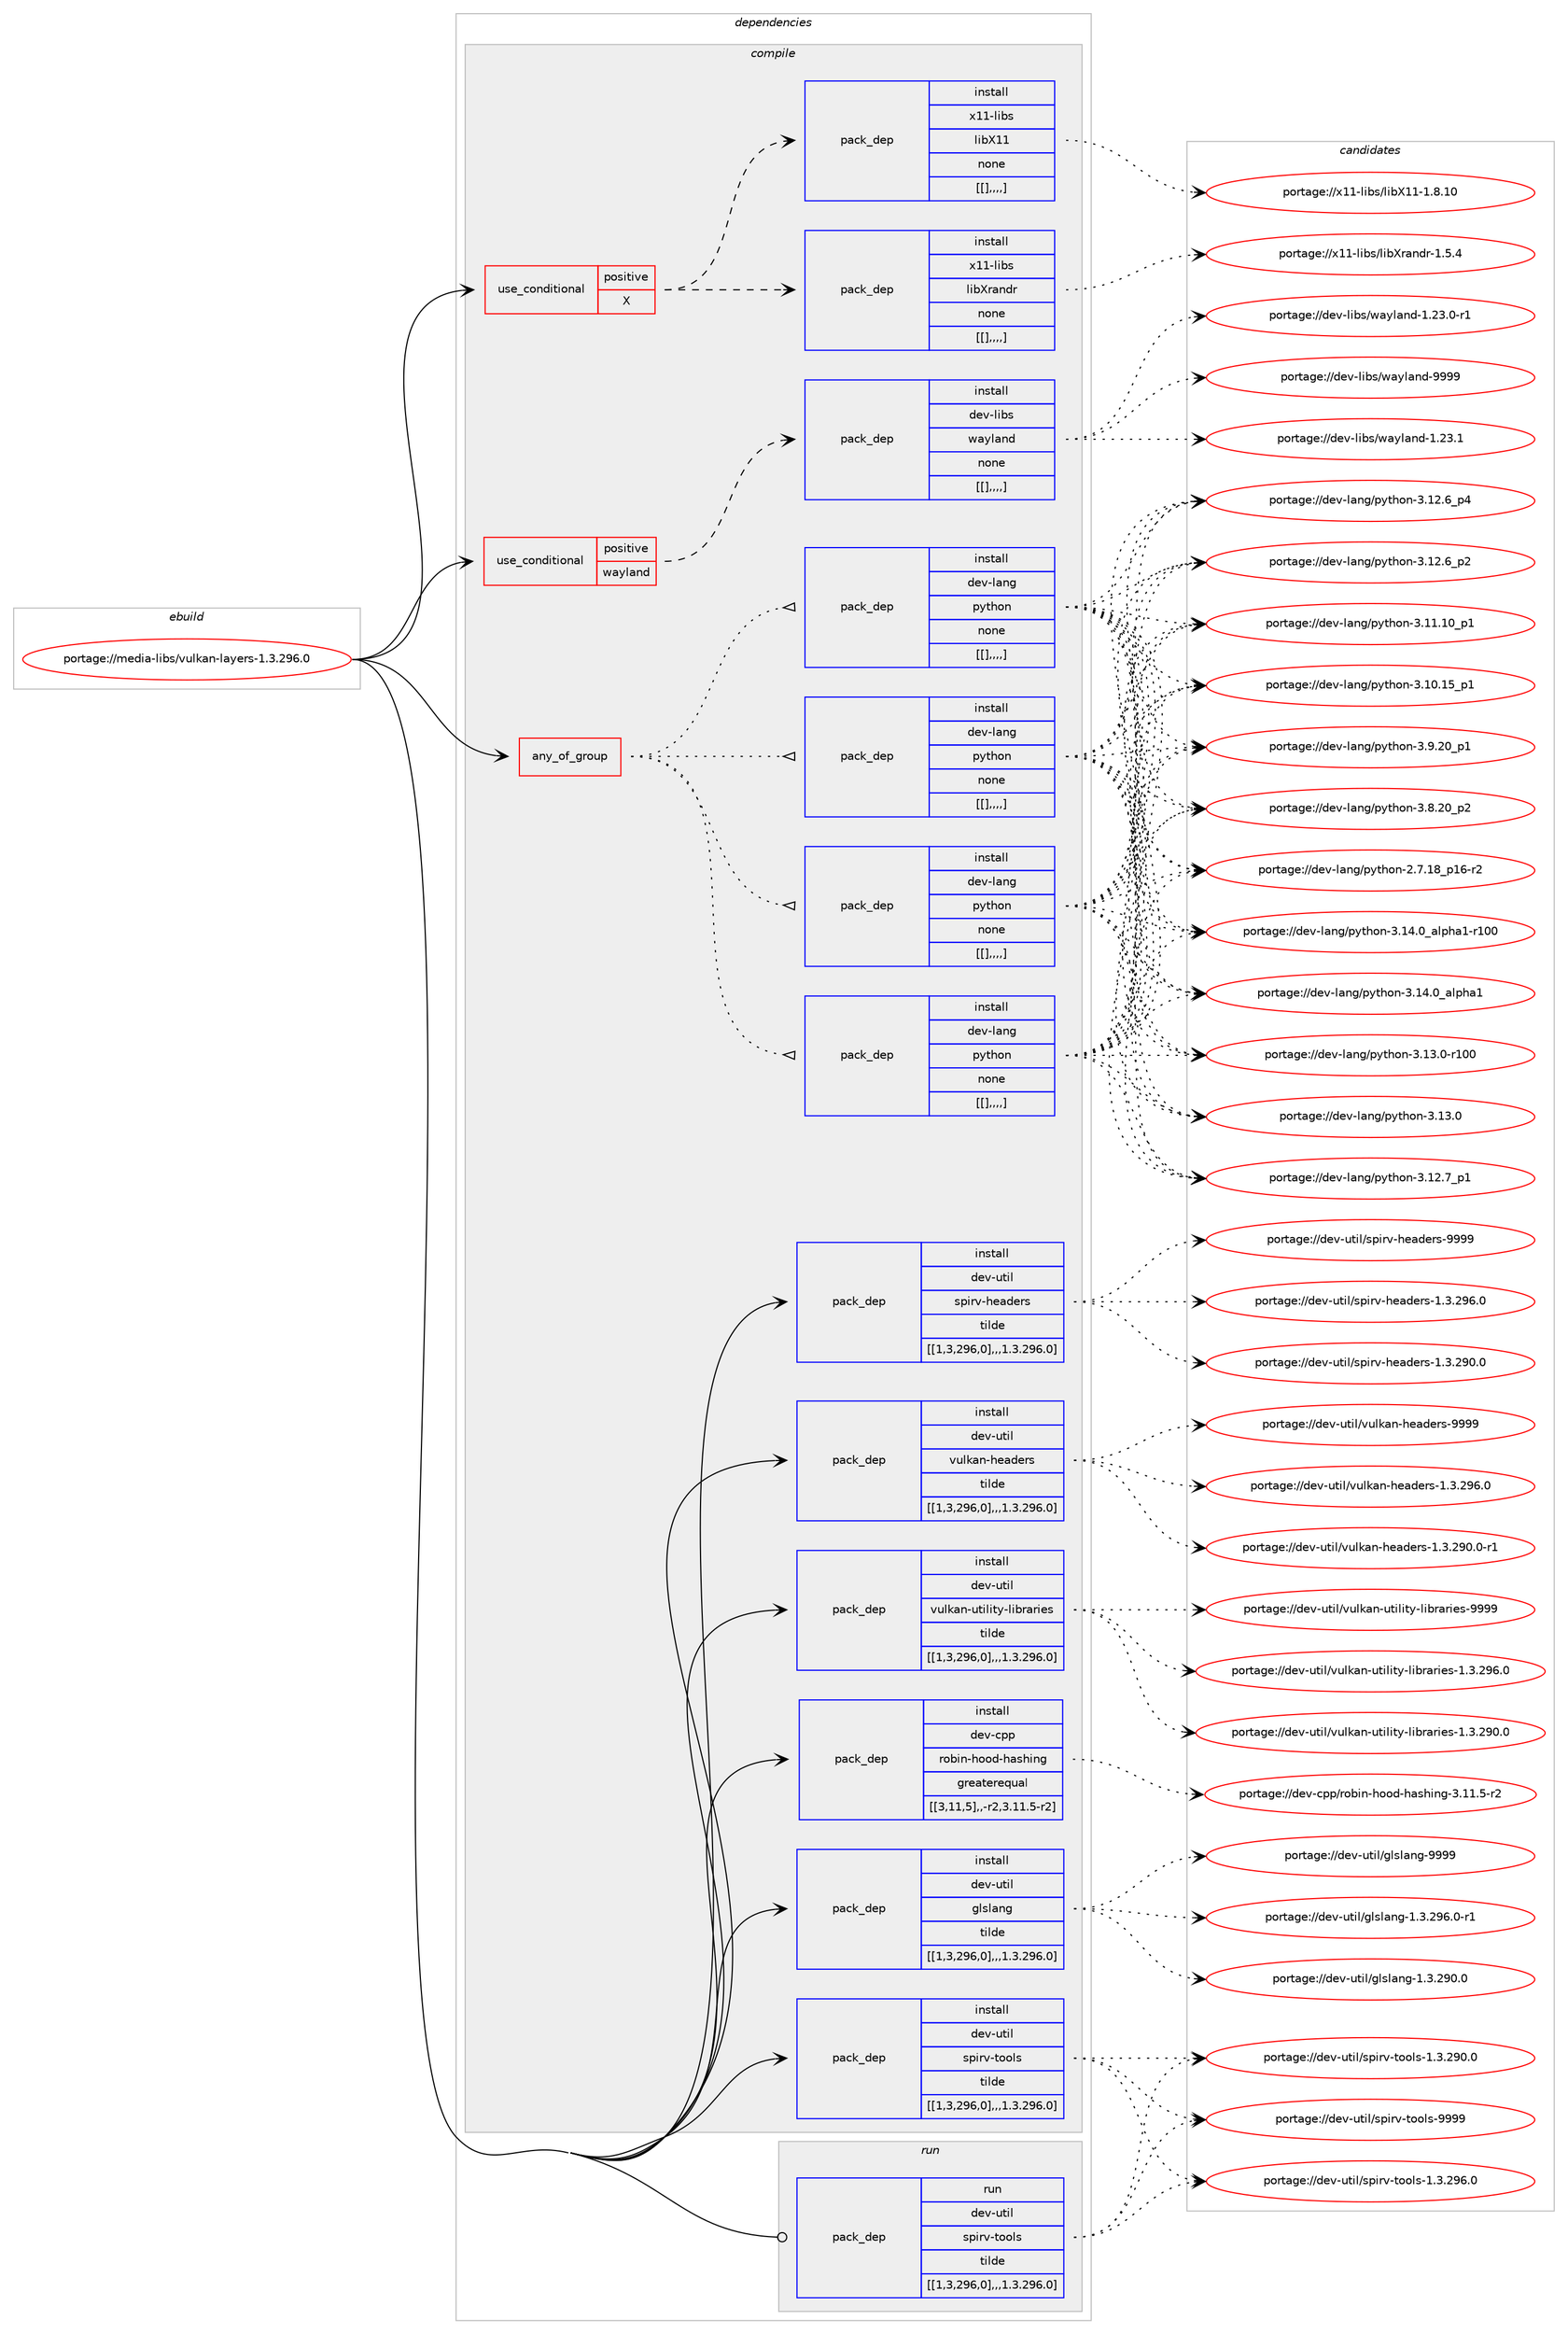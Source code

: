 digraph prolog {

# *************
# Graph options
# *************

newrank=true;
concentrate=true;
compound=true;
graph [rankdir=LR,fontname=Helvetica,fontsize=10,ranksep=1.5];#, ranksep=2.5, nodesep=0.2];
edge  [arrowhead=vee];
node  [fontname=Helvetica,fontsize=10];

# **********
# The ebuild
# **********

subgraph cluster_leftcol {
color=gray;
label=<<i>ebuild</i>>;
id [label="portage://media-libs/vulkan-layers-1.3.296.0", color=red, width=4, href="../media-libs/vulkan-layers-1.3.296.0.svg"];
}

# ****************
# The dependencies
# ****************

subgraph cluster_midcol {
color=gray;
label=<<i>dependencies</i>>;
subgraph cluster_compile {
fillcolor="#eeeeee";
style=filled;
label=<<i>compile</i>>;
subgraph any2518 {
dependency328316 [label=<<TABLE BORDER="0" CELLBORDER="1" CELLSPACING="0" CELLPADDING="4"><TR><TD CELLPADDING="10">any_of_group</TD></TR></TABLE>>, shape=none, color=red];subgraph pack242091 {
dependency328469 [label=<<TABLE BORDER="0" CELLBORDER="1" CELLSPACING="0" CELLPADDING="4" WIDTH="220"><TR><TD ROWSPAN="6" CELLPADDING="30">pack_dep</TD></TR><TR><TD WIDTH="110">install</TD></TR><TR><TD>dev-lang</TD></TR><TR><TD>python</TD></TR><TR><TD>none</TD></TR><TR><TD>[[],,,,]</TD></TR></TABLE>>, shape=none, color=blue];
}
dependency328316:e -> dependency328469:w [weight=20,style="dotted",arrowhead="oinv"];
subgraph pack242161 {
dependency328541 [label=<<TABLE BORDER="0" CELLBORDER="1" CELLSPACING="0" CELLPADDING="4" WIDTH="220"><TR><TD ROWSPAN="6" CELLPADDING="30">pack_dep</TD></TR><TR><TD WIDTH="110">install</TD></TR><TR><TD>dev-lang</TD></TR><TR><TD>python</TD></TR><TR><TD>none</TD></TR><TR><TD>[[],,,,]</TD></TR></TABLE>>, shape=none, color=blue];
}
dependency328316:e -> dependency328541:w [weight=20,style="dotted",arrowhead="oinv"];
subgraph pack242186 {
dependency328568 [label=<<TABLE BORDER="0" CELLBORDER="1" CELLSPACING="0" CELLPADDING="4" WIDTH="220"><TR><TD ROWSPAN="6" CELLPADDING="30">pack_dep</TD></TR><TR><TD WIDTH="110">install</TD></TR><TR><TD>dev-lang</TD></TR><TR><TD>python</TD></TR><TR><TD>none</TD></TR><TR><TD>[[],,,,]</TD></TR></TABLE>>, shape=none, color=blue];
}
dependency328316:e -> dependency328568:w [weight=20,style="dotted",arrowhead="oinv"];
subgraph pack242190 {
dependency328573 [label=<<TABLE BORDER="0" CELLBORDER="1" CELLSPACING="0" CELLPADDING="4" WIDTH="220"><TR><TD ROWSPAN="6" CELLPADDING="30">pack_dep</TD></TR><TR><TD WIDTH="110">install</TD></TR><TR><TD>dev-lang</TD></TR><TR><TD>python</TD></TR><TR><TD>none</TD></TR><TR><TD>[[],,,,]</TD></TR></TABLE>>, shape=none, color=blue];
}
dependency328316:e -> dependency328573:w [weight=20,style="dotted",arrowhead="oinv"];
}
id:e -> dependency328316:w [weight=20,style="solid",arrowhead="vee"];
subgraph cond83716 {
dependency328595 [label=<<TABLE BORDER="0" CELLBORDER="1" CELLSPACING="0" CELLPADDING="4"><TR><TD ROWSPAN="3" CELLPADDING="10">use_conditional</TD></TR><TR><TD>positive</TD></TR><TR><TD>X</TD></TR></TABLE>>, shape=none, color=red];
subgraph pack242206 {
dependency328596 [label=<<TABLE BORDER="0" CELLBORDER="1" CELLSPACING="0" CELLPADDING="4" WIDTH="220"><TR><TD ROWSPAN="6" CELLPADDING="30">pack_dep</TD></TR><TR><TD WIDTH="110">install</TD></TR><TR><TD>x11-libs</TD></TR><TR><TD>libX11</TD></TR><TR><TD>none</TD></TR><TR><TD>[[],,,,]</TD></TR></TABLE>>, shape=none, color=blue];
}
dependency328595:e -> dependency328596:w [weight=20,style="dashed",arrowhead="vee"];
subgraph pack242224 {
dependency328619 [label=<<TABLE BORDER="0" CELLBORDER="1" CELLSPACING="0" CELLPADDING="4" WIDTH="220"><TR><TD ROWSPAN="6" CELLPADDING="30">pack_dep</TD></TR><TR><TD WIDTH="110">install</TD></TR><TR><TD>x11-libs</TD></TR><TR><TD>libXrandr</TD></TR><TR><TD>none</TD></TR><TR><TD>[[],,,,]</TD></TR></TABLE>>, shape=none, color=blue];
}
dependency328595:e -> dependency328619:w [weight=20,style="dashed",arrowhead="vee"];
}
id:e -> dependency328595:w [weight=20,style="solid",arrowhead="vee"];
subgraph cond83734 {
dependency328643 [label=<<TABLE BORDER="0" CELLBORDER="1" CELLSPACING="0" CELLPADDING="4"><TR><TD ROWSPAN="3" CELLPADDING="10">use_conditional</TD></TR><TR><TD>positive</TD></TR><TR><TD>wayland</TD></TR></TABLE>>, shape=none, color=red];
subgraph pack242249 {
dependency328662 [label=<<TABLE BORDER="0" CELLBORDER="1" CELLSPACING="0" CELLPADDING="4" WIDTH="220"><TR><TD ROWSPAN="6" CELLPADDING="30">pack_dep</TD></TR><TR><TD WIDTH="110">install</TD></TR><TR><TD>dev-libs</TD></TR><TR><TD>wayland</TD></TR><TR><TD>none</TD></TR><TR><TD>[[],,,,]</TD></TR></TABLE>>, shape=none, color=blue];
}
dependency328643:e -> dependency328662:w [weight=20,style="dashed",arrowhead="vee"];
}
id:e -> dependency328643:w [weight=20,style="solid",arrowhead="vee"];
subgraph pack242275 {
dependency328728 [label=<<TABLE BORDER="0" CELLBORDER="1" CELLSPACING="0" CELLPADDING="4" WIDTH="220"><TR><TD ROWSPAN="6" CELLPADDING="30">pack_dep</TD></TR><TR><TD WIDTH="110">install</TD></TR><TR><TD>dev-cpp</TD></TR><TR><TD>robin-hood-hashing</TD></TR><TR><TD>greaterequal</TD></TR><TR><TD>[[3,11,5],,-r2,3.11.5-r2]</TD></TR></TABLE>>, shape=none, color=blue];
}
id:e -> dependency328728:w [weight=20,style="solid",arrowhead="vee"];
subgraph pack242333 {
dependency328792 [label=<<TABLE BORDER="0" CELLBORDER="1" CELLSPACING="0" CELLPADDING="4" WIDTH="220"><TR><TD ROWSPAN="6" CELLPADDING="30">pack_dep</TD></TR><TR><TD WIDTH="110">install</TD></TR><TR><TD>dev-util</TD></TR><TR><TD>glslang</TD></TR><TR><TD>tilde</TD></TR><TR><TD>[[1,3,296,0],,,1.3.296.0]</TD></TR></TABLE>>, shape=none, color=blue];
}
id:e -> dependency328792:w [weight=20,style="solid",arrowhead="vee"];
subgraph pack242336 {
dependency328795 [label=<<TABLE BORDER="0" CELLBORDER="1" CELLSPACING="0" CELLPADDING="4" WIDTH="220"><TR><TD ROWSPAN="6" CELLPADDING="30">pack_dep</TD></TR><TR><TD WIDTH="110">install</TD></TR><TR><TD>dev-util</TD></TR><TR><TD>spirv-headers</TD></TR><TR><TD>tilde</TD></TR><TR><TD>[[1,3,296,0],,,1.3.296.0]</TD></TR></TABLE>>, shape=none, color=blue];
}
id:e -> dependency328795:w [weight=20,style="solid",arrowhead="vee"];
subgraph pack242373 {
dependency328845 [label=<<TABLE BORDER="0" CELLBORDER="1" CELLSPACING="0" CELLPADDING="4" WIDTH="220"><TR><TD ROWSPAN="6" CELLPADDING="30">pack_dep</TD></TR><TR><TD WIDTH="110">install</TD></TR><TR><TD>dev-util</TD></TR><TR><TD>spirv-tools</TD></TR><TR><TD>tilde</TD></TR><TR><TD>[[1,3,296,0],,,1.3.296.0]</TD></TR></TABLE>>, shape=none, color=blue];
}
id:e -> dependency328845:w [weight=20,style="solid",arrowhead="vee"];
subgraph pack242389 {
dependency328868 [label=<<TABLE BORDER="0" CELLBORDER="1" CELLSPACING="0" CELLPADDING="4" WIDTH="220"><TR><TD ROWSPAN="6" CELLPADDING="30">pack_dep</TD></TR><TR><TD WIDTH="110">install</TD></TR><TR><TD>dev-util</TD></TR><TR><TD>vulkan-headers</TD></TR><TR><TD>tilde</TD></TR><TR><TD>[[1,3,296,0],,,1.3.296.0]</TD></TR></TABLE>>, shape=none, color=blue];
}
id:e -> dependency328868:w [weight=20,style="solid",arrowhead="vee"];
subgraph pack242394 {
dependency328948 [label=<<TABLE BORDER="0" CELLBORDER="1" CELLSPACING="0" CELLPADDING="4" WIDTH="220"><TR><TD ROWSPAN="6" CELLPADDING="30">pack_dep</TD></TR><TR><TD WIDTH="110">install</TD></TR><TR><TD>dev-util</TD></TR><TR><TD>vulkan-utility-libraries</TD></TR><TR><TD>tilde</TD></TR><TR><TD>[[1,3,296,0],,,1.3.296.0]</TD></TR></TABLE>>, shape=none, color=blue];
}
id:e -> dependency328948:w [weight=20,style="solid",arrowhead="vee"];
}
subgraph cluster_compileandrun {
fillcolor="#eeeeee";
style=filled;
label=<<i>compile and run</i>>;
}
subgraph cluster_run {
fillcolor="#eeeeee";
style=filled;
label=<<i>run</i>>;
subgraph pack242450 {
dependency328976 [label=<<TABLE BORDER="0" CELLBORDER="1" CELLSPACING="0" CELLPADDING="4" WIDTH="220"><TR><TD ROWSPAN="6" CELLPADDING="30">pack_dep</TD></TR><TR><TD WIDTH="110">run</TD></TR><TR><TD>dev-util</TD></TR><TR><TD>spirv-tools</TD></TR><TR><TD>tilde</TD></TR><TR><TD>[[1,3,296,0],,,1.3.296.0]</TD></TR></TABLE>>, shape=none, color=blue];
}
id:e -> dependency328976:w [weight=20,style="solid",arrowhead="odot"];
}
}

# **************
# The candidates
# **************

subgraph cluster_choices {
rank=same;
color=gray;
label=<<i>candidates</i>>;

subgraph choice241396 {
color=black;
nodesep=1;
choice100101118451089711010347112121116104111110455146495246489597108112104974945114494848 [label="portage://dev-lang/python-3.14.0_alpha1-r100", color=red, width=4,href="../dev-lang/python-3.14.0_alpha1-r100.svg"];
choice1001011184510897110103471121211161041111104551464952464895971081121049749 [label="portage://dev-lang/python-3.14.0_alpha1", color=red, width=4,href="../dev-lang/python-3.14.0_alpha1.svg"];
choice1001011184510897110103471121211161041111104551464951464845114494848 [label="portage://dev-lang/python-3.13.0-r100", color=red, width=4,href="../dev-lang/python-3.13.0-r100.svg"];
choice10010111845108971101034711212111610411111045514649514648 [label="portage://dev-lang/python-3.13.0", color=red, width=4,href="../dev-lang/python-3.13.0.svg"];
choice100101118451089711010347112121116104111110455146495046559511249 [label="portage://dev-lang/python-3.12.7_p1", color=red, width=4,href="../dev-lang/python-3.12.7_p1.svg"];
choice100101118451089711010347112121116104111110455146495046549511252 [label="portage://dev-lang/python-3.12.6_p4", color=red, width=4,href="../dev-lang/python-3.12.6_p4.svg"];
choice100101118451089711010347112121116104111110455146495046549511250 [label="portage://dev-lang/python-3.12.6_p2", color=red, width=4,href="../dev-lang/python-3.12.6_p2.svg"];
choice10010111845108971101034711212111610411111045514649494649489511249 [label="portage://dev-lang/python-3.11.10_p1", color=red, width=4,href="../dev-lang/python-3.11.10_p1.svg"];
choice10010111845108971101034711212111610411111045514649484649539511249 [label="portage://dev-lang/python-3.10.15_p1", color=red, width=4,href="../dev-lang/python-3.10.15_p1.svg"];
choice100101118451089711010347112121116104111110455146574650489511249 [label="portage://dev-lang/python-3.9.20_p1", color=red, width=4,href="../dev-lang/python-3.9.20_p1.svg"];
choice100101118451089711010347112121116104111110455146564650489511250 [label="portage://dev-lang/python-3.8.20_p2", color=red, width=4,href="../dev-lang/python-3.8.20_p2.svg"];
choice100101118451089711010347112121116104111110455046554649569511249544511450 [label="portage://dev-lang/python-2.7.18_p16-r2", color=red, width=4,href="../dev-lang/python-2.7.18_p16-r2.svg"];
dependency328469:e -> choice100101118451089711010347112121116104111110455146495246489597108112104974945114494848:w [style=dotted,weight="100"];
dependency328469:e -> choice1001011184510897110103471121211161041111104551464952464895971081121049749:w [style=dotted,weight="100"];
dependency328469:e -> choice1001011184510897110103471121211161041111104551464951464845114494848:w [style=dotted,weight="100"];
dependency328469:e -> choice10010111845108971101034711212111610411111045514649514648:w [style=dotted,weight="100"];
dependency328469:e -> choice100101118451089711010347112121116104111110455146495046559511249:w [style=dotted,weight="100"];
dependency328469:e -> choice100101118451089711010347112121116104111110455146495046549511252:w [style=dotted,weight="100"];
dependency328469:e -> choice100101118451089711010347112121116104111110455146495046549511250:w [style=dotted,weight="100"];
dependency328469:e -> choice10010111845108971101034711212111610411111045514649494649489511249:w [style=dotted,weight="100"];
dependency328469:e -> choice10010111845108971101034711212111610411111045514649484649539511249:w [style=dotted,weight="100"];
dependency328469:e -> choice100101118451089711010347112121116104111110455146574650489511249:w [style=dotted,weight="100"];
dependency328469:e -> choice100101118451089711010347112121116104111110455146564650489511250:w [style=dotted,weight="100"];
dependency328469:e -> choice100101118451089711010347112121116104111110455046554649569511249544511450:w [style=dotted,weight="100"];
}
subgraph choice241403 {
color=black;
nodesep=1;
choice100101118451089711010347112121116104111110455146495246489597108112104974945114494848 [label="portage://dev-lang/python-3.14.0_alpha1-r100", color=red, width=4,href="../dev-lang/python-3.14.0_alpha1-r100.svg"];
choice1001011184510897110103471121211161041111104551464952464895971081121049749 [label="portage://dev-lang/python-3.14.0_alpha1", color=red, width=4,href="../dev-lang/python-3.14.0_alpha1.svg"];
choice1001011184510897110103471121211161041111104551464951464845114494848 [label="portage://dev-lang/python-3.13.0-r100", color=red, width=4,href="../dev-lang/python-3.13.0-r100.svg"];
choice10010111845108971101034711212111610411111045514649514648 [label="portage://dev-lang/python-3.13.0", color=red, width=4,href="../dev-lang/python-3.13.0.svg"];
choice100101118451089711010347112121116104111110455146495046559511249 [label="portage://dev-lang/python-3.12.7_p1", color=red, width=4,href="../dev-lang/python-3.12.7_p1.svg"];
choice100101118451089711010347112121116104111110455146495046549511252 [label="portage://dev-lang/python-3.12.6_p4", color=red, width=4,href="../dev-lang/python-3.12.6_p4.svg"];
choice100101118451089711010347112121116104111110455146495046549511250 [label="portage://dev-lang/python-3.12.6_p2", color=red, width=4,href="../dev-lang/python-3.12.6_p2.svg"];
choice10010111845108971101034711212111610411111045514649494649489511249 [label="portage://dev-lang/python-3.11.10_p1", color=red, width=4,href="../dev-lang/python-3.11.10_p1.svg"];
choice10010111845108971101034711212111610411111045514649484649539511249 [label="portage://dev-lang/python-3.10.15_p1", color=red, width=4,href="../dev-lang/python-3.10.15_p1.svg"];
choice100101118451089711010347112121116104111110455146574650489511249 [label="portage://dev-lang/python-3.9.20_p1", color=red, width=4,href="../dev-lang/python-3.9.20_p1.svg"];
choice100101118451089711010347112121116104111110455146564650489511250 [label="portage://dev-lang/python-3.8.20_p2", color=red, width=4,href="../dev-lang/python-3.8.20_p2.svg"];
choice100101118451089711010347112121116104111110455046554649569511249544511450 [label="portage://dev-lang/python-2.7.18_p16-r2", color=red, width=4,href="../dev-lang/python-2.7.18_p16-r2.svg"];
dependency328541:e -> choice100101118451089711010347112121116104111110455146495246489597108112104974945114494848:w [style=dotted,weight="100"];
dependency328541:e -> choice1001011184510897110103471121211161041111104551464952464895971081121049749:w [style=dotted,weight="100"];
dependency328541:e -> choice1001011184510897110103471121211161041111104551464951464845114494848:w [style=dotted,weight="100"];
dependency328541:e -> choice10010111845108971101034711212111610411111045514649514648:w [style=dotted,weight="100"];
dependency328541:e -> choice100101118451089711010347112121116104111110455146495046559511249:w [style=dotted,weight="100"];
dependency328541:e -> choice100101118451089711010347112121116104111110455146495046549511252:w [style=dotted,weight="100"];
dependency328541:e -> choice100101118451089711010347112121116104111110455146495046549511250:w [style=dotted,weight="100"];
dependency328541:e -> choice10010111845108971101034711212111610411111045514649494649489511249:w [style=dotted,weight="100"];
dependency328541:e -> choice10010111845108971101034711212111610411111045514649484649539511249:w [style=dotted,weight="100"];
dependency328541:e -> choice100101118451089711010347112121116104111110455146574650489511249:w [style=dotted,weight="100"];
dependency328541:e -> choice100101118451089711010347112121116104111110455146564650489511250:w [style=dotted,weight="100"];
dependency328541:e -> choice100101118451089711010347112121116104111110455046554649569511249544511450:w [style=dotted,weight="100"];
}
subgraph choice241409 {
color=black;
nodesep=1;
choice100101118451089711010347112121116104111110455146495246489597108112104974945114494848 [label="portage://dev-lang/python-3.14.0_alpha1-r100", color=red, width=4,href="../dev-lang/python-3.14.0_alpha1-r100.svg"];
choice1001011184510897110103471121211161041111104551464952464895971081121049749 [label="portage://dev-lang/python-3.14.0_alpha1", color=red, width=4,href="../dev-lang/python-3.14.0_alpha1.svg"];
choice1001011184510897110103471121211161041111104551464951464845114494848 [label="portage://dev-lang/python-3.13.0-r100", color=red, width=4,href="../dev-lang/python-3.13.0-r100.svg"];
choice10010111845108971101034711212111610411111045514649514648 [label="portage://dev-lang/python-3.13.0", color=red, width=4,href="../dev-lang/python-3.13.0.svg"];
choice100101118451089711010347112121116104111110455146495046559511249 [label="portage://dev-lang/python-3.12.7_p1", color=red, width=4,href="../dev-lang/python-3.12.7_p1.svg"];
choice100101118451089711010347112121116104111110455146495046549511252 [label="portage://dev-lang/python-3.12.6_p4", color=red, width=4,href="../dev-lang/python-3.12.6_p4.svg"];
choice100101118451089711010347112121116104111110455146495046549511250 [label="portage://dev-lang/python-3.12.6_p2", color=red, width=4,href="../dev-lang/python-3.12.6_p2.svg"];
choice10010111845108971101034711212111610411111045514649494649489511249 [label="portage://dev-lang/python-3.11.10_p1", color=red, width=4,href="../dev-lang/python-3.11.10_p1.svg"];
choice10010111845108971101034711212111610411111045514649484649539511249 [label="portage://dev-lang/python-3.10.15_p1", color=red, width=4,href="../dev-lang/python-3.10.15_p1.svg"];
choice100101118451089711010347112121116104111110455146574650489511249 [label="portage://dev-lang/python-3.9.20_p1", color=red, width=4,href="../dev-lang/python-3.9.20_p1.svg"];
choice100101118451089711010347112121116104111110455146564650489511250 [label="portage://dev-lang/python-3.8.20_p2", color=red, width=4,href="../dev-lang/python-3.8.20_p2.svg"];
choice100101118451089711010347112121116104111110455046554649569511249544511450 [label="portage://dev-lang/python-2.7.18_p16-r2", color=red, width=4,href="../dev-lang/python-2.7.18_p16-r2.svg"];
dependency328568:e -> choice100101118451089711010347112121116104111110455146495246489597108112104974945114494848:w [style=dotted,weight="100"];
dependency328568:e -> choice1001011184510897110103471121211161041111104551464952464895971081121049749:w [style=dotted,weight="100"];
dependency328568:e -> choice1001011184510897110103471121211161041111104551464951464845114494848:w [style=dotted,weight="100"];
dependency328568:e -> choice10010111845108971101034711212111610411111045514649514648:w [style=dotted,weight="100"];
dependency328568:e -> choice100101118451089711010347112121116104111110455146495046559511249:w [style=dotted,weight="100"];
dependency328568:e -> choice100101118451089711010347112121116104111110455146495046549511252:w [style=dotted,weight="100"];
dependency328568:e -> choice100101118451089711010347112121116104111110455146495046549511250:w [style=dotted,weight="100"];
dependency328568:e -> choice10010111845108971101034711212111610411111045514649494649489511249:w [style=dotted,weight="100"];
dependency328568:e -> choice10010111845108971101034711212111610411111045514649484649539511249:w [style=dotted,weight="100"];
dependency328568:e -> choice100101118451089711010347112121116104111110455146574650489511249:w [style=dotted,weight="100"];
dependency328568:e -> choice100101118451089711010347112121116104111110455146564650489511250:w [style=dotted,weight="100"];
dependency328568:e -> choice100101118451089711010347112121116104111110455046554649569511249544511450:w [style=dotted,weight="100"];
}
subgraph choice241414 {
color=black;
nodesep=1;
choice100101118451089711010347112121116104111110455146495246489597108112104974945114494848 [label="portage://dev-lang/python-3.14.0_alpha1-r100", color=red, width=4,href="../dev-lang/python-3.14.0_alpha1-r100.svg"];
choice1001011184510897110103471121211161041111104551464952464895971081121049749 [label="portage://dev-lang/python-3.14.0_alpha1", color=red, width=4,href="../dev-lang/python-3.14.0_alpha1.svg"];
choice1001011184510897110103471121211161041111104551464951464845114494848 [label="portage://dev-lang/python-3.13.0-r100", color=red, width=4,href="../dev-lang/python-3.13.0-r100.svg"];
choice10010111845108971101034711212111610411111045514649514648 [label="portage://dev-lang/python-3.13.0", color=red, width=4,href="../dev-lang/python-3.13.0.svg"];
choice100101118451089711010347112121116104111110455146495046559511249 [label="portage://dev-lang/python-3.12.7_p1", color=red, width=4,href="../dev-lang/python-3.12.7_p1.svg"];
choice100101118451089711010347112121116104111110455146495046549511252 [label="portage://dev-lang/python-3.12.6_p4", color=red, width=4,href="../dev-lang/python-3.12.6_p4.svg"];
choice100101118451089711010347112121116104111110455146495046549511250 [label="portage://dev-lang/python-3.12.6_p2", color=red, width=4,href="../dev-lang/python-3.12.6_p2.svg"];
choice10010111845108971101034711212111610411111045514649494649489511249 [label="portage://dev-lang/python-3.11.10_p1", color=red, width=4,href="../dev-lang/python-3.11.10_p1.svg"];
choice10010111845108971101034711212111610411111045514649484649539511249 [label="portage://dev-lang/python-3.10.15_p1", color=red, width=4,href="../dev-lang/python-3.10.15_p1.svg"];
choice100101118451089711010347112121116104111110455146574650489511249 [label="portage://dev-lang/python-3.9.20_p1", color=red, width=4,href="../dev-lang/python-3.9.20_p1.svg"];
choice100101118451089711010347112121116104111110455146564650489511250 [label="portage://dev-lang/python-3.8.20_p2", color=red, width=4,href="../dev-lang/python-3.8.20_p2.svg"];
choice100101118451089711010347112121116104111110455046554649569511249544511450 [label="portage://dev-lang/python-2.7.18_p16-r2", color=red, width=4,href="../dev-lang/python-2.7.18_p16-r2.svg"];
dependency328573:e -> choice100101118451089711010347112121116104111110455146495246489597108112104974945114494848:w [style=dotted,weight="100"];
dependency328573:e -> choice1001011184510897110103471121211161041111104551464952464895971081121049749:w [style=dotted,weight="100"];
dependency328573:e -> choice1001011184510897110103471121211161041111104551464951464845114494848:w [style=dotted,weight="100"];
dependency328573:e -> choice10010111845108971101034711212111610411111045514649514648:w [style=dotted,weight="100"];
dependency328573:e -> choice100101118451089711010347112121116104111110455146495046559511249:w [style=dotted,weight="100"];
dependency328573:e -> choice100101118451089711010347112121116104111110455146495046549511252:w [style=dotted,weight="100"];
dependency328573:e -> choice100101118451089711010347112121116104111110455146495046549511250:w [style=dotted,weight="100"];
dependency328573:e -> choice10010111845108971101034711212111610411111045514649494649489511249:w [style=dotted,weight="100"];
dependency328573:e -> choice10010111845108971101034711212111610411111045514649484649539511249:w [style=dotted,weight="100"];
dependency328573:e -> choice100101118451089711010347112121116104111110455146574650489511249:w [style=dotted,weight="100"];
dependency328573:e -> choice100101118451089711010347112121116104111110455146564650489511250:w [style=dotted,weight="100"];
dependency328573:e -> choice100101118451089711010347112121116104111110455046554649569511249544511450:w [style=dotted,weight="100"];
}
subgraph choice241426 {
color=black;
nodesep=1;
choice12049494510810598115471081059888494945494656464948 [label="portage://x11-libs/libX11-1.8.10", color=red, width=4,href="../x11-libs/libX11-1.8.10.svg"];
dependency328596:e -> choice12049494510810598115471081059888494945494656464948:w [style=dotted,weight="100"];
}
subgraph choice241522 {
color=black;
nodesep=1;
choice1204949451081059811547108105988811497110100114454946534652 [label="portage://x11-libs/libXrandr-1.5.4", color=red, width=4,href="../x11-libs/libXrandr-1.5.4.svg"];
dependency328619:e -> choice1204949451081059811547108105988811497110100114454946534652:w [style=dotted,weight="100"];
}
subgraph choice241554 {
color=black;
nodesep=1;
choice10010111845108105981154711997121108971101004557575757 [label="portage://dev-libs/wayland-9999", color=red, width=4,href="../dev-libs/wayland-9999.svg"];
choice100101118451081059811547119971211089711010045494650514649 [label="portage://dev-libs/wayland-1.23.1", color=red, width=4,href="../dev-libs/wayland-1.23.1.svg"];
choice1001011184510810598115471199712110897110100454946505146484511449 [label="portage://dev-libs/wayland-1.23.0-r1", color=red, width=4,href="../dev-libs/wayland-1.23.0-r1.svg"];
dependency328662:e -> choice10010111845108105981154711997121108971101004557575757:w [style=dotted,weight="100"];
dependency328662:e -> choice100101118451081059811547119971211089711010045494650514649:w [style=dotted,weight="100"];
dependency328662:e -> choice1001011184510810598115471199712110897110100454946505146484511449:w [style=dotted,weight="100"];
}
subgraph choice241558 {
color=black;
nodesep=1;
choice10010111845991121124711411198105110451041111111004510497115104105110103455146494946534511450 [label="portage://dev-cpp/robin-hood-hashing-3.11.5-r2", color=red, width=4,href="../dev-cpp/robin-hood-hashing-3.11.5-r2.svg"];
dependency328728:e -> choice10010111845991121124711411198105110451041111111004510497115104105110103455146494946534511450:w [style=dotted,weight="100"];
}
subgraph choice241560 {
color=black;
nodesep=1;
choice1001011184511711610510847103108115108971101034557575757 [label="portage://dev-util/glslang-9999", color=red, width=4,href="../dev-util/glslang-9999.svg"];
choice100101118451171161051084710310811510897110103454946514650575446484511449 [label="portage://dev-util/glslang-1.3.296.0-r1", color=red, width=4,href="../dev-util/glslang-1.3.296.0-r1.svg"];
choice10010111845117116105108471031081151089711010345494651465057484648 [label="portage://dev-util/glslang-1.3.290.0", color=red, width=4,href="../dev-util/glslang-1.3.290.0.svg"];
dependency328792:e -> choice1001011184511711610510847103108115108971101034557575757:w [style=dotted,weight="100"];
dependency328792:e -> choice100101118451171161051084710310811510897110103454946514650575446484511449:w [style=dotted,weight="100"];
dependency328792:e -> choice10010111845117116105108471031081151089711010345494651465057484648:w [style=dotted,weight="100"];
}
subgraph choice241577 {
color=black;
nodesep=1;
choice100101118451171161051084711511210511411845104101971001011141154557575757 [label="portage://dev-util/spirv-headers-9999", color=red, width=4,href="../dev-util/spirv-headers-9999.svg"];
choice1001011184511711610510847115112105114118451041019710010111411545494651465057544648 [label="portage://dev-util/spirv-headers-1.3.296.0", color=red, width=4,href="../dev-util/spirv-headers-1.3.296.0.svg"];
choice1001011184511711610510847115112105114118451041019710010111411545494651465057484648 [label="portage://dev-util/spirv-headers-1.3.290.0", color=red, width=4,href="../dev-util/spirv-headers-1.3.290.0.svg"];
dependency328795:e -> choice100101118451171161051084711511210511411845104101971001011141154557575757:w [style=dotted,weight="100"];
dependency328795:e -> choice1001011184511711610510847115112105114118451041019710010111411545494651465057544648:w [style=dotted,weight="100"];
dependency328795:e -> choice1001011184511711610510847115112105114118451041019710010111411545494651465057484648:w [style=dotted,weight="100"];
}
subgraph choice241581 {
color=black;
nodesep=1;
choice1001011184511711610510847115112105114118451161111111081154557575757 [label="portage://dev-util/spirv-tools-9999", color=red, width=4,href="../dev-util/spirv-tools-9999.svg"];
choice10010111845117116105108471151121051141184511611111110811545494651465057544648 [label="portage://dev-util/spirv-tools-1.3.296.0", color=red, width=4,href="../dev-util/spirv-tools-1.3.296.0.svg"];
choice10010111845117116105108471151121051141184511611111110811545494651465057484648 [label="portage://dev-util/spirv-tools-1.3.290.0", color=red, width=4,href="../dev-util/spirv-tools-1.3.290.0.svg"];
dependency328845:e -> choice1001011184511711610510847115112105114118451161111111081154557575757:w [style=dotted,weight="100"];
dependency328845:e -> choice10010111845117116105108471151121051141184511611111110811545494651465057544648:w [style=dotted,weight="100"];
dependency328845:e -> choice10010111845117116105108471151121051141184511611111110811545494651465057484648:w [style=dotted,weight="100"];
}
subgraph choice241594 {
color=black;
nodesep=1;
choice10010111845117116105108471181171081079711045104101971001011141154557575757 [label="portage://dev-util/vulkan-headers-9999", color=red, width=4,href="../dev-util/vulkan-headers-9999.svg"];
choice100101118451171161051084711811710810797110451041019710010111411545494651465057544648 [label="portage://dev-util/vulkan-headers-1.3.296.0", color=red, width=4,href="../dev-util/vulkan-headers-1.3.296.0.svg"];
choice1001011184511711610510847118117108107971104510410197100101114115454946514650574846484511449 [label="portage://dev-util/vulkan-headers-1.3.290.0-r1", color=red, width=4,href="../dev-util/vulkan-headers-1.3.290.0-r1.svg"];
dependency328868:e -> choice10010111845117116105108471181171081079711045104101971001011141154557575757:w [style=dotted,weight="100"];
dependency328868:e -> choice100101118451171161051084711811710810797110451041019710010111411545494651465057544648:w [style=dotted,weight="100"];
dependency328868:e -> choice1001011184511711610510847118117108107971104510410197100101114115454946514650574846484511449:w [style=dotted,weight="100"];
}
subgraph choice241599 {
color=black;
nodesep=1;
choice100101118451171161051084711811710810797110451171161051081051161214510810598114971141051011154557575757 [label="portage://dev-util/vulkan-utility-libraries-9999", color=red, width=4,href="../dev-util/vulkan-utility-libraries-9999.svg"];
choice1001011184511711610510847118117108107971104511711610510810511612145108105981149711410510111545494651465057544648 [label="portage://dev-util/vulkan-utility-libraries-1.3.296.0", color=red, width=4,href="../dev-util/vulkan-utility-libraries-1.3.296.0.svg"];
choice1001011184511711610510847118117108107971104511711610510810511612145108105981149711410510111545494651465057484648 [label="portage://dev-util/vulkan-utility-libraries-1.3.290.0", color=red, width=4,href="../dev-util/vulkan-utility-libraries-1.3.290.0.svg"];
dependency328948:e -> choice100101118451171161051084711811710810797110451171161051081051161214510810598114971141051011154557575757:w [style=dotted,weight="100"];
dependency328948:e -> choice1001011184511711610510847118117108107971104511711610510810511612145108105981149711410510111545494651465057544648:w [style=dotted,weight="100"];
dependency328948:e -> choice1001011184511711610510847118117108107971104511711610510810511612145108105981149711410510111545494651465057484648:w [style=dotted,weight="100"];
}
subgraph choice241618 {
color=black;
nodesep=1;
choice1001011184511711610510847115112105114118451161111111081154557575757 [label="portage://dev-util/spirv-tools-9999", color=red, width=4,href="../dev-util/spirv-tools-9999.svg"];
choice10010111845117116105108471151121051141184511611111110811545494651465057544648 [label="portage://dev-util/spirv-tools-1.3.296.0", color=red, width=4,href="../dev-util/spirv-tools-1.3.296.0.svg"];
choice10010111845117116105108471151121051141184511611111110811545494651465057484648 [label="portage://dev-util/spirv-tools-1.3.290.0", color=red, width=4,href="../dev-util/spirv-tools-1.3.290.0.svg"];
dependency328976:e -> choice1001011184511711610510847115112105114118451161111111081154557575757:w [style=dotted,weight="100"];
dependency328976:e -> choice10010111845117116105108471151121051141184511611111110811545494651465057544648:w [style=dotted,weight="100"];
dependency328976:e -> choice10010111845117116105108471151121051141184511611111110811545494651465057484648:w [style=dotted,weight="100"];
}
}

}

